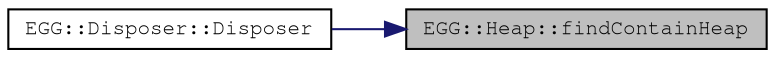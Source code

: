 digraph "EGG::Heap::findContainHeap"
{
 // LATEX_PDF_SIZE
  edge [fontname="FreeMono",fontsize="10",labelfontname="FreeMono",labelfontsize="10"];
  node [fontname="FreeMono",fontsize="10",shape=record];
  rankdir="RL";
  Node1 [label="EGG::Heap::findContainHeap",height=0.2,width=0.4,color="black", fillcolor="grey75", style="filled", fontcolor="black",tooltip="Scan global heap list for heap containing specified memory block."];
  Node1 -> Node2 [dir="back",color="midnightblue",fontsize="10",style="solid",fontname="FreeMono"];
  Node2 [label="EGG::Disposer::Disposer",height=0.2,width=0.4,color="black", fillcolor="white", style="filled",URL="$class_e_g_g_1_1_disposer.html#a2e05c359f93cc0f8778d0891fc11a21c",tooltip="Disposer constructor. If a containing heap is set, register self to its children."];
}
